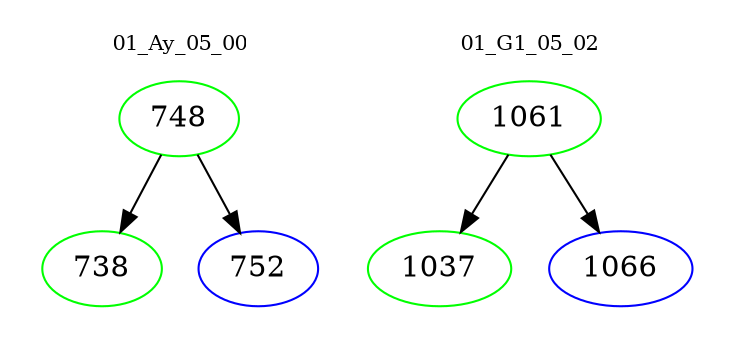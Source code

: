 digraph{
subgraph cluster_0 {
color = white
label = "01_Ay_05_00";
fontsize=10;
T0_748 [label="748", color="green"]
T0_748 -> T0_738 [color="black"]
T0_738 [label="738", color="green"]
T0_748 -> T0_752 [color="black"]
T0_752 [label="752", color="blue"]
}
subgraph cluster_1 {
color = white
label = "01_G1_05_02";
fontsize=10;
T1_1061 [label="1061", color="green"]
T1_1061 -> T1_1037 [color="black"]
T1_1037 [label="1037", color="green"]
T1_1061 -> T1_1066 [color="black"]
T1_1066 [label="1066", color="blue"]
}
}
